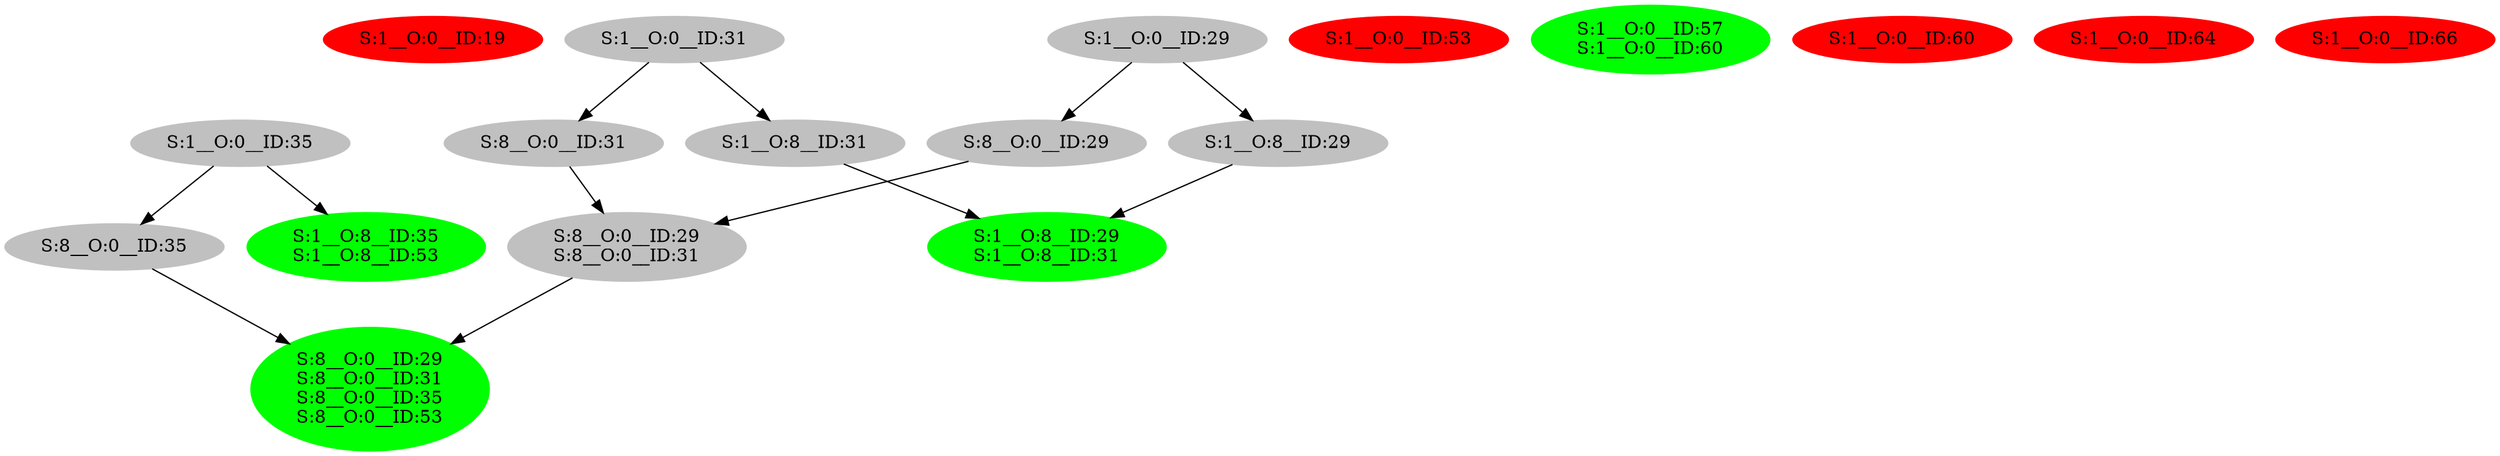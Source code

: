 strict digraph  {
0 [color=red, label="S:1__O:0__ID:19", style=filled];
1 [color=grey, label="S:1__O:0__ID:29", style=filled];
2 [color=grey, label="S:8__O:0__ID:29", style=filled];
3 [color=grey, label="S:8__O:0__ID:29
S:8__O:0__ID:31", style=filled];
4 [color=green, label="S:8__O:0__ID:29
S:8__O:0__ID:31
S:8__O:0__ID:35
S:8__O:0__ID:53", style=filled];
5 [color=grey, label="S:1__O:8__ID:29", style=filled];
6 [color=green, label="S:1__O:8__ID:29
S:1__O:8__ID:31", style=filled];
7 [color=grey, label="S:1__O:0__ID:31", style=filled];
8 [color=grey, label="S:8__O:0__ID:31", style=filled];
9 [color=grey, label="S:1__O:8__ID:31", style=filled];
10 [color=grey, label="S:1__O:0__ID:35", style=filled];
11 [color=grey, label="S:8__O:0__ID:35", style=filled];
12 [color=green, label="S:1__O:8__ID:35
S:1__O:8__ID:53", style=filled];
13 [color=red, label="S:1__O:0__ID:53", style=filled];
14 [color=green, label="S:1__O:0__ID:57
S:1__O:0__ID:60", style=filled];
15 [color=red, label="S:1__O:0__ID:60", style=filled];
16 [color=red, label="S:1__O:0__ID:64", style=filled];
17 [color=red, label="S:1__O:0__ID:66", style=filled];
1 -> 2;
1 -> 5;
2 -> 3;
3 -> 4;
5 -> 6;
7 -> 8;
7 -> 9;
8 -> 3;
9 -> 6;
10 -> 11;
10 -> 12;
11 -> 4;
}
